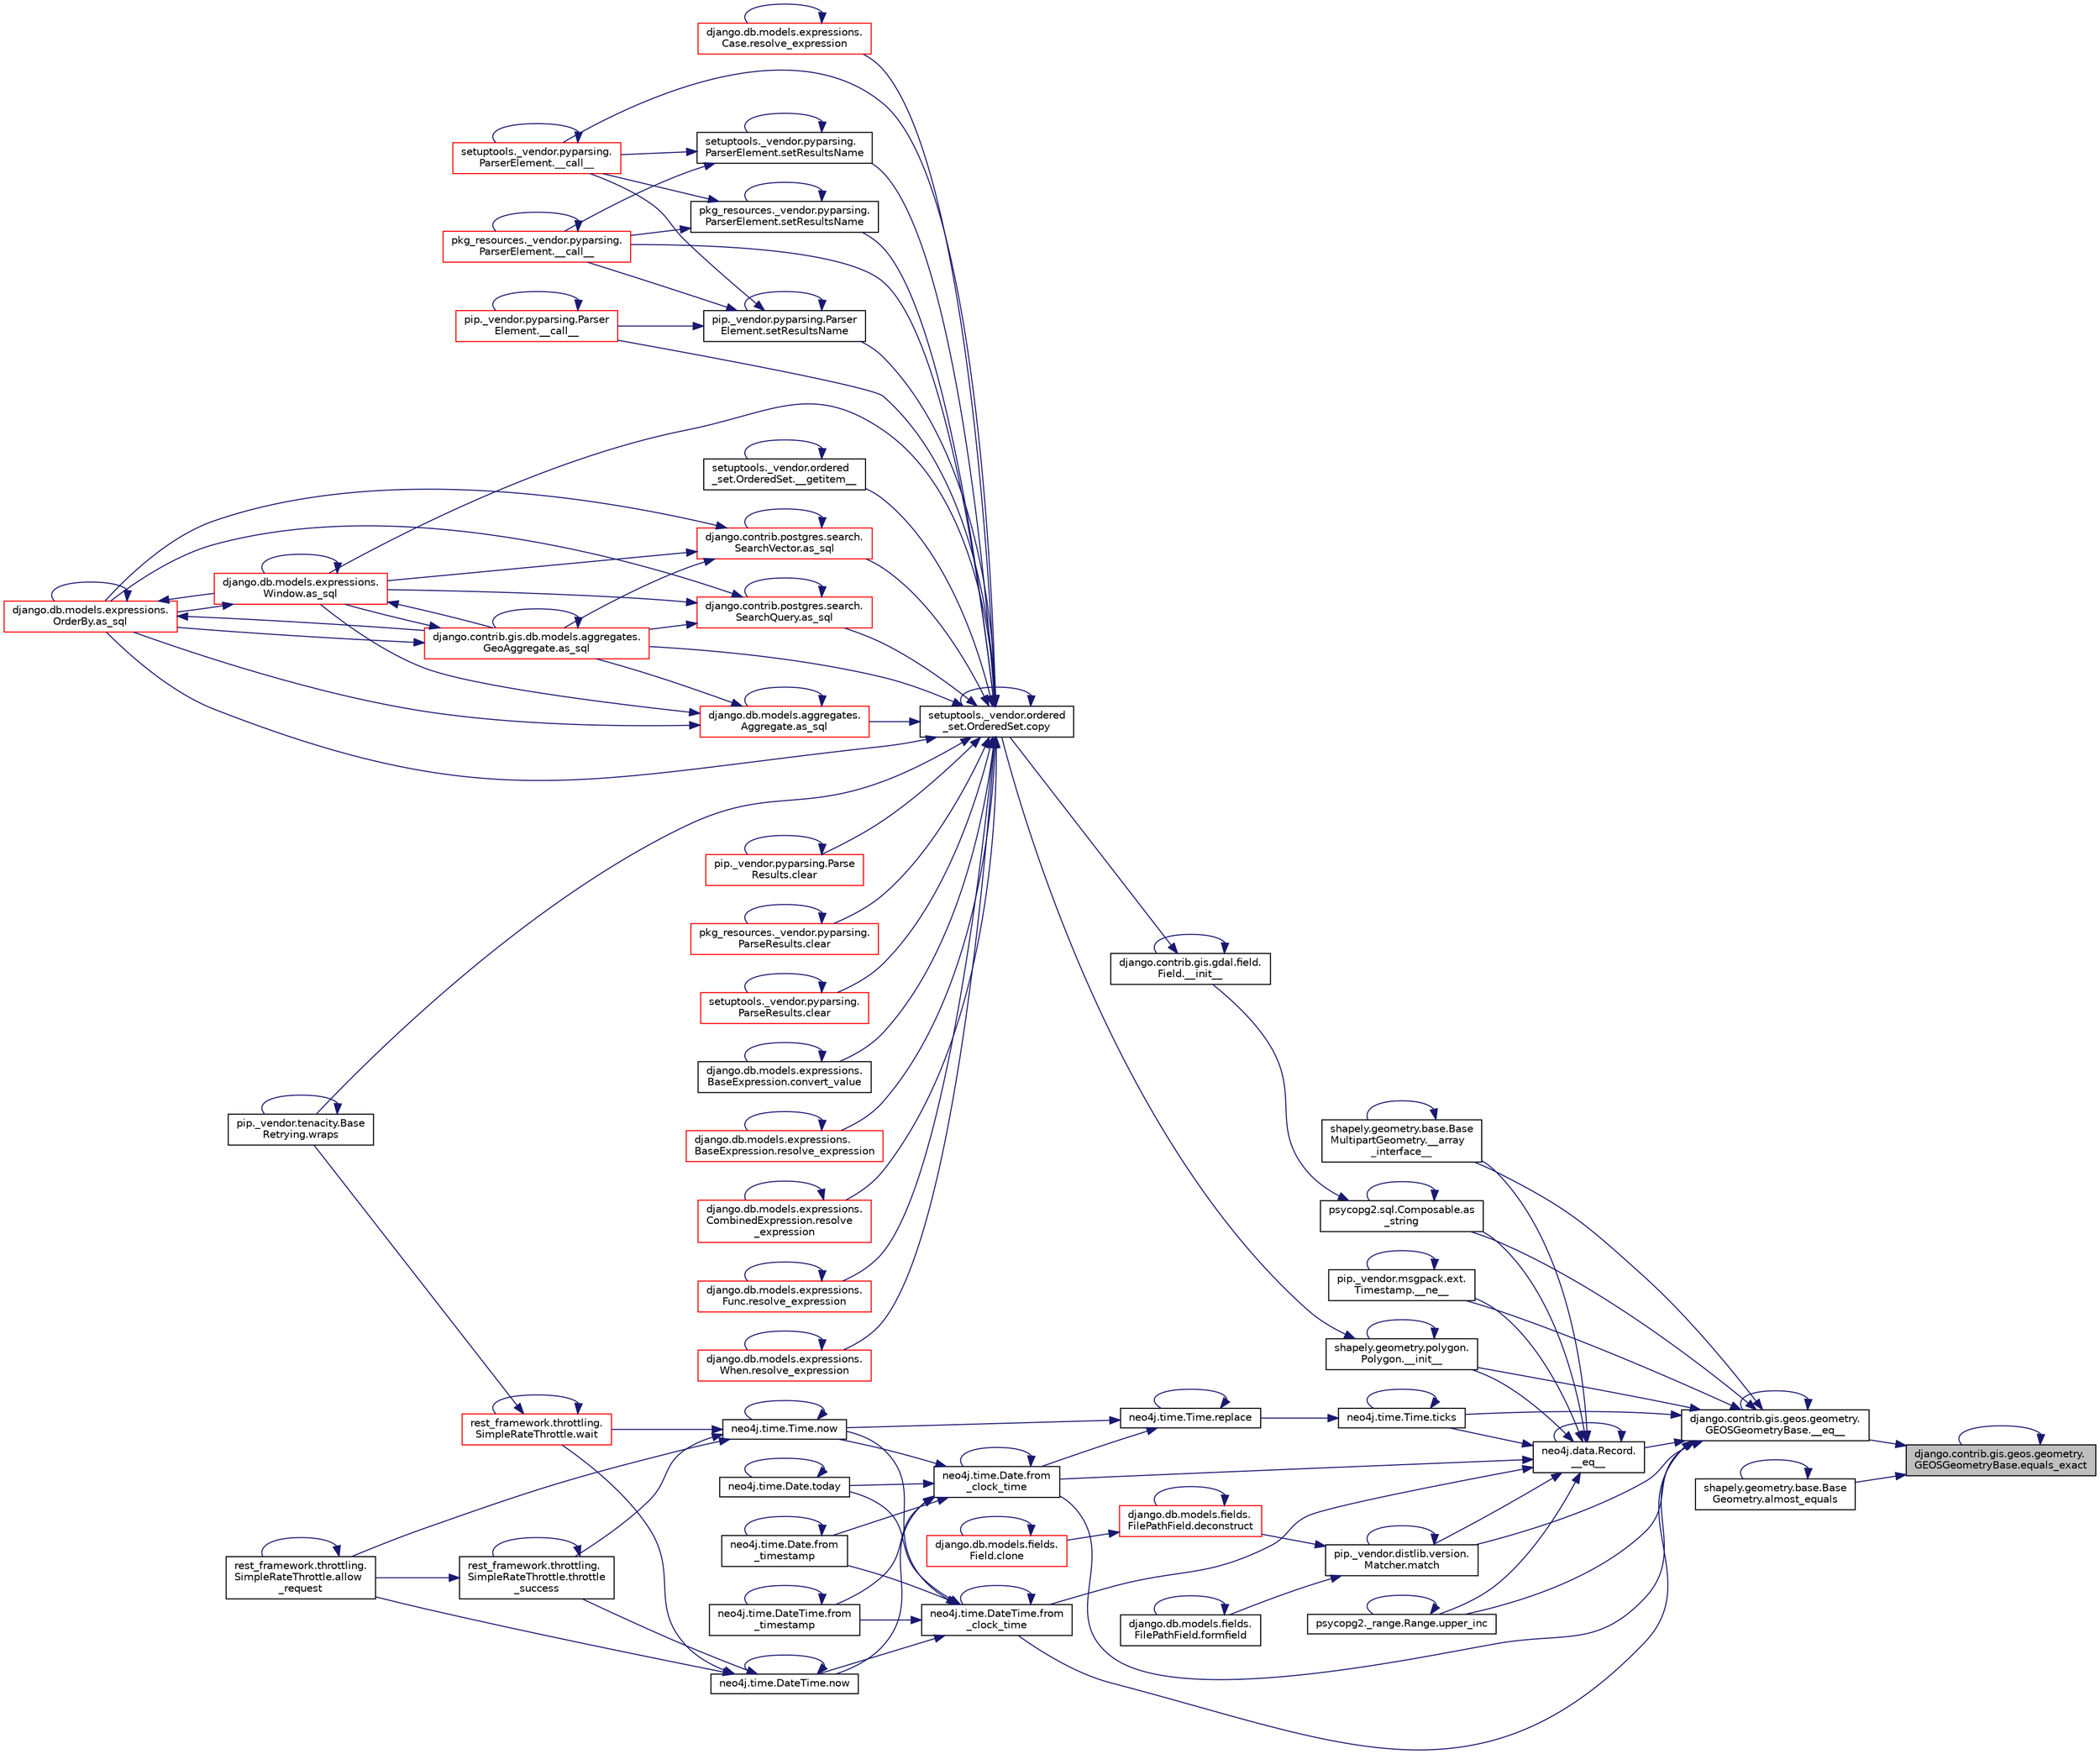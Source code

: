 digraph "django.contrib.gis.geos.geometry.GEOSGeometryBase.equals_exact"
{
 // LATEX_PDF_SIZE
  edge [fontname="Helvetica",fontsize="10",labelfontname="Helvetica",labelfontsize="10"];
  node [fontname="Helvetica",fontsize="10",shape=record];
  rankdir="RL";
  Node1 [label="django.contrib.gis.geos.geometry.\lGEOSGeometryBase.equals_exact",height=0.2,width=0.4,color="black", fillcolor="grey75", style="filled", fontcolor="black",tooltip=" "];
  Node1 -> Node2 [dir="back",color="midnightblue",fontsize="10",style="solid",fontname="Helvetica"];
  Node2 [label="django.contrib.gis.geos.geometry.\lGEOSGeometryBase.__eq__",height=0.2,width=0.4,color="black", fillcolor="white", style="filled",URL="$d0/d97/classdjango_1_1contrib_1_1gis_1_1geos_1_1geometry_1_1_g_e_o_s_geometry_base.html#ac386bceb24e7d0892d59e1c1b82064bc",tooltip=" "];
  Node2 -> Node3 [dir="back",color="midnightblue",fontsize="10",style="solid",fontname="Helvetica"];
  Node3 [label="shapely.geometry.base.Base\lMultipartGeometry.__array\l_interface__",height=0.2,width=0.4,color="black", fillcolor="white", style="filled",URL="$df/d4a/classshapely_1_1geometry_1_1base_1_1_base_multipart_geometry.html#aa57caf9f9556c733425dee5dc556ac05",tooltip=" "];
  Node3 -> Node3 [dir="back",color="midnightblue",fontsize="10",style="solid",fontname="Helvetica"];
  Node2 -> Node2 [dir="back",color="midnightblue",fontsize="10",style="solid",fontname="Helvetica"];
  Node2 -> Node4 [dir="back",color="midnightblue",fontsize="10",style="solid",fontname="Helvetica"];
  Node4 [label="neo4j.data.Record.\l__eq__",height=0.2,width=0.4,color="black", fillcolor="white", style="filled",URL="$d8/da3/classneo4j_1_1data_1_1_record.html#a677599a593c35d675d8960d72462df9f",tooltip=" "];
  Node4 -> Node3 [dir="back",color="midnightblue",fontsize="10",style="solid",fontname="Helvetica"];
  Node4 -> Node4 [dir="back",color="midnightblue",fontsize="10",style="solid",fontname="Helvetica"];
  Node4 -> Node5 [dir="back",color="midnightblue",fontsize="10",style="solid",fontname="Helvetica"];
  Node5 [label="shapely.geometry.polygon.\lPolygon.__init__",height=0.2,width=0.4,color="black", fillcolor="white", style="filled",URL="$da/d80/classshapely_1_1geometry_1_1polygon_1_1_polygon.html#aa0b7892becd68ead1f110b5498c4e4be",tooltip=" "];
  Node5 -> Node5 [dir="back",color="midnightblue",fontsize="10",style="solid",fontname="Helvetica"];
  Node5 -> Node6 [dir="back",color="midnightblue",fontsize="10",style="solid",fontname="Helvetica"];
  Node6 [label="setuptools._vendor.ordered\l_set.OrderedSet.copy",height=0.2,width=0.4,color="black", fillcolor="white", style="filled",URL="$d0/d40/classsetuptools_1_1__vendor_1_1ordered__set_1_1_ordered_set.html#a84224c403039b9dac5d2794d85073053",tooltip=" "];
  Node6 -> Node7 [dir="back",color="midnightblue",fontsize="10",style="solid",fontname="Helvetica"];
  Node7 [label="pip._vendor.pyparsing.Parser\lElement.__call__",height=0.2,width=0.4,color="red", fillcolor="white", style="filled",URL="$df/d7f/classpip_1_1__vendor_1_1pyparsing_1_1_parser_element.html#ae345dfb10ea6a1e9c77120e86129ab16",tooltip=" "];
  Node7 -> Node7 [dir="back",color="midnightblue",fontsize="10",style="solid",fontname="Helvetica"];
  Node6 -> Node10 [dir="back",color="midnightblue",fontsize="10",style="solid",fontname="Helvetica"];
  Node10 [label="pkg_resources._vendor.pyparsing.\lParserElement.__call__",height=0.2,width=0.4,color="red", fillcolor="white", style="filled",URL="$de/df0/classpkg__resources_1_1__vendor_1_1pyparsing_1_1_parser_element.html#a43d9a7e720d29a80c49f63998712c9a5",tooltip=" "];
  Node10 -> Node10 [dir="back",color="midnightblue",fontsize="10",style="solid",fontname="Helvetica"];
  Node6 -> Node11 [dir="back",color="midnightblue",fontsize="10",style="solid",fontname="Helvetica"];
  Node11 [label="setuptools._vendor.pyparsing.\lParserElement.__call__",height=0.2,width=0.4,color="red", fillcolor="white", style="filled",URL="$d9/d25/classsetuptools_1_1__vendor_1_1pyparsing_1_1_parser_element.html#a7f154aa4d9339f88d2306325bf99b953",tooltip=" "];
  Node11 -> Node11 [dir="back",color="midnightblue",fontsize="10",style="solid",fontname="Helvetica"];
  Node6 -> Node12 [dir="back",color="midnightblue",fontsize="10",style="solid",fontname="Helvetica"];
  Node12 [label="setuptools._vendor.ordered\l_set.OrderedSet.__getitem__",height=0.2,width=0.4,color="black", fillcolor="white", style="filled",URL="$d0/d40/classsetuptools_1_1__vendor_1_1ordered__set_1_1_ordered_set.html#afa5d263824cc35374a0cf762672f68ae",tooltip=" "];
  Node12 -> Node12 [dir="back",color="midnightblue",fontsize="10",style="solid",fontname="Helvetica"];
  Node6 -> Node13 [dir="back",color="midnightblue",fontsize="10",style="solid",fontname="Helvetica"];
  Node13 [label="django.db.models.aggregates.\lAggregate.as_sql",height=0.2,width=0.4,color="red", fillcolor="white", style="filled",URL="$d7/d0c/classdjango_1_1db_1_1models_1_1aggregates_1_1_aggregate.html#a86af10d7994d4f7a535cb7476201db71",tooltip=" "];
  Node13 -> Node13 [dir="back",color="midnightblue",fontsize="10",style="solid",fontname="Helvetica"];
  Node13 -> Node16 [dir="back",color="midnightblue",fontsize="10",style="solid",fontname="Helvetica"];
  Node16 [label="django.contrib.gis.db.models.aggregates.\lGeoAggregate.as_sql",height=0.2,width=0.4,color="red", fillcolor="white", style="filled",URL="$df/dbe/classdjango_1_1contrib_1_1gis_1_1db_1_1models_1_1aggregates_1_1_geo_aggregate.html#a129bfb83cb8d965d40be63e974594fa7",tooltip=" "];
  Node16 -> Node16 [dir="back",color="midnightblue",fontsize="10",style="solid",fontname="Helvetica"];
  Node16 -> Node17 [dir="back",color="midnightblue",fontsize="10",style="solid",fontname="Helvetica"];
  Node17 [label="django.db.models.expressions.\lWindow.as_sql",height=0.2,width=0.4,color="red", fillcolor="white", style="filled",URL="$d6/d1c/classdjango_1_1db_1_1models_1_1expressions_1_1_window.html#a2a81a422e2884ef2026394b0f83416dc",tooltip=" "];
  Node17 -> Node16 [dir="back",color="midnightblue",fontsize="10",style="solid",fontname="Helvetica"];
  Node17 -> Node17 [dir="back",color="midnightblue",fontsize="10",style="solid",fontname="Helvetica"];
  Node17 -> Node18 [dir="back",color="midnightblue",fontsize="10",style="solid",fontname="Helvetica"];
  Node18 [label="django.db.models.expressions.\lOrderBy.as_sql",height=0.2,width=0.4,color="red", fillcolor="white", style="filled",URL="$da/d4d/classdjango_1_1db_1_1models_1_1expressions_1_1_order_by.html#a343064ad7cfdac310e95fd997ee6d4cc",tooltip=" "];
  Node18 -> Node16 [dir="back",color="midnightblue",fontsize="10",style="solid",fontname="Helvetica"];
  Node18 -> Node17 [dir="back",color="midnightblue",fontsize="10",style="solid",fontname="Helvetica"];
  Node18 -> Node18 [dir="back",color="midnightblue",fontsize="10",style="solid",fontname="Helvetica"];
  Node16 -> Node18 [dir="back",color="midnightblue",fontsize="10",style="solid",fontname="Helvetica"];
  Node13 -> Node17 [dir="back",color="midnightblue",fontsize="10",style="solid",fontname="Helvetica"];
  Node13 -> Node18 [dir="back",color="midnightblue",fontsize="10",style="solid",fontname="Helvetica"];
  Node6 -> Node16 [dir="back",color="midnightblue",fontsize="10",style="solid",fontname="Helvetica"];
  Node6 -> Node27 [dir="back",color="midnightblue",fontsize="10",style="solid",fontname="Helvetica"];
  Node27 [label="django.contrib.postgres.search.\lSearchVector.as_sql",height=0.2,width=0.4,color="red", fillcolor="white", style="filled",URL="$d3/d9b/classdjango_1_1contrib_1_1postgres_1_1search_1_1_search_vector.html#a20b770d5d88a5d8d2c6b3f60feb66e07",tooltip=" "];
  Node27 -> Node16 [dir="back",color="midnightblue",fontsize="10",style="solid",fontname="Helvetica"];
  Node27 -> Node27 [dir="back",color="midnightblue",fontsize="10",style="solid",fontname="Helvetica"];
  Node27 -> Node17 [dir="back",color="midnightblue",fontsize="10",style="solid",fontname="Helvetica"];
  Node27 -> Node18 [dir="back",color="midnightblue",fontsize="10",style="solid",fontname="Helvetica"];
  Node6 -> Node28 [dir="back",color="midnightblue",fontsize="10",style="solid",fontname="Helvetica"];
  Node28 [label="django.contrib.postgres.search.\lSearchQuery.as_sql",height=0.2,width=0.4,color="red", fillcolor="white", style="filled",URL="$d4/d5f/classdjango_1_1contrib_1_1postgres_1_1search_1_1_search_query.html#a08057a93d8da31c23329543b1d429539",tooltip=" "];
  Node28 -> Node16 [dir="back",color="midnightblue",fontsize="10",style="solid",fontname="Helvetica"];
  Node28 -> Node28 [dir="back",color="midnightblue",fontsize="10",style="solid",fontname="Helvetica"];
  Node28 -> Node17 [dir="back",color="midnightblue",fontsize="10",style="solid",fontname="Helvetica"];
  Node28 -> Node18 [dir="back",color="midnightblue",fontsize="10",style="solid",fontname="Helvetica"];
  Node6 -> Node17 [dir="back",color="midnightblue",fontsize="10",style="solid",fontname="Helvetica"];
  Node6 -> Node18 [dir="back",color="midnightblue",fontsize="10",style="solid",fontname="Helvetica"];
  Node6 -> Node29 [dir="back",color="midnightblue",fontsize="10",style="solid",fontname="Helvetica"];
  Node29 [label="pip._vendor.pyparsing.Parse\lResults.clear",height=0.2,width=0.4,color="red", fillcolor="white", style="filled",URL="$d3/d5b/classpip_1_1__vendor_1_1pyparsing_1_1_parse_results.html#ab6e049e34b90004c1d59069da7a5cc08",tooltip=" "];
  Node29 -> Node29 [dir="back",color="midnightblue",fontsize="10",style="solid",fontname="Helvetica"];
  Node6 -> Node208 [dir="back",color="midnightblue",fontsize="10",style="solid",fontname="Helvetica"];
  Node208 [label="pkg_resources._vendor.pyparsing.\lParseResults.clear",height=0.2,width=0.4,color="red", fillcolor="white", style="filled",URL="$d3/d93/classpkg__resources_1_1__vendor_1_1pyparsing_1_1_parse_results.html#a14a75f633961fdc58d077c5d26635038",tooltip=" "];
  Node208 -> Node208 [dir="back",color="midnightblue",fontsize="10",style="solid",fontname="Helvetica"];
  Node6 -> Node253 [dir="back",color="midnightblue",fontsize="10",style="solid",fontname="Helvetica"];
  Node253 [label="setuptools._vendor.pyparsing.\lParseResults.clear",height=0.2,width=0.4,color="red", fillcolor="white", style="filled",URL="$df/d77/classsetuptools_1_1__vendor_1_1pyparsing_1_1_parse_results.html#a2683a26b96b087edaec172f6f837058b",tooltip=" "];
  Node253 -> Node253 [dir="back",color="midnightblue",fontsize="10",style="solid",fontname="Helvetica"];
  Node6 -> Node254 [dir="back",color="midnightblue",fontsize="10",style="solid",fontname="Helvetica"];
  Node254 [label="django.db.models.expressions.\lBaseExpression.convert_value",height=0.2,width=0.4,color="black", fillcolor="white", style="filled",URL="$de/d6b/classdjango_1_1db_1_1models_1_1expressions_1_1_base_expression.html#a17a709653d93ba657fb2ed791346e38f",tooltip=" "];
  Node254 -> Node254 [dir="back",color="midnightblue",fontsize="10",style="solid",fontname="Helvetica"];
  Node6 -> Node6 [dir="back",color="midnightblue",fontsize="10",style="solid",fontname="Helvetica"];
  Node6 -> Node255 [dir="back",color="midnightblue",fontsize="10",style="solid",fontname="Helvetica"];
  Node255 [label="django.db.models.expressions.\lBaseExpression.resolve_expression",height=0.2,width=0.4,color="red", fillcolor="white", style="filled",URL="$de/d6b/classdjango_1_1db_1_1models_1_1expressions_1_1_base_expression.html#aa13750acce26e49830dd7f797f938bdc",tooltip=" "];
  Node255 -> Node255 [dir="back",color="midnightblue",fontsize="10",style="solid",fontname="Helvetica"];
  Node6 -> Node256 [dir="back",color="midnightblue",fontsize="10",style="solid",fontname="Helvetica"];
  Node256 [label="django.db.models.expressions.\lCombinedExpression.resolve\l_expression",height=0.2,width=0.4,color="red", fillcolor="white", style="filled",URL="$dc/d12/classdjango_1_1db_1_1models_1_1expressions_1_1_combined_expression.html#a48f503b2ffb0cf67a3064f0cfab1f191",tooltip=" "];
  Node256 -> Node256 [dir="back",color="midnightblue",fontsize="10",style="solid",fontname="Helvetica"];
  Node6 -> Node257 [dir="back",color="midnightblue",fontsize="10",style="solid",fontname="Helvetica"];
  Node257 [label="django.db.models.expressions.\lFunc.resolve_expression",height=0.2,width=0.4,color="red", fillcolor="white", style="filled",URL="$d8/d57/classdjango_1_1db_1_1models_1_1expressions_1_1_func.html#ad831ab3b8c4ec8e2c9ea0353d6790d38",tooltip=" "];
  Node257 -> Node257 [dir="back",color="midnightblue",fontsize="10",style="solid",fontname="Helvetica"];
  Node6 -> Node258 [dir="back",color="midnightblue",fontsize="10",style="solid",fontname="Helvetica"];
  Node258 [label="django.db.models.expressions.\lWhen.resolve_expression",height=0.2,width=0.4,color="red", fillcolor="white", style="filled",URL="$d6/dd5/classdjango_1_1db_1_1models_1_1expressions_1_1_when.html#a0a28feb711df427e6c0eae219e5b5981",tooltip=" "];
  Node258 -> Node258 [dir="back",color="midnightblue",fontsize="10",style="solid",fontname="Helvetica"];
  Node6 -> Node259 [dir="back",color="midnightblue",fontsize="10",style="solid",fontname="Helvetica"];
  Node259 [label="django.db.models.expressions.\lCase.resolve_expression",height=0.2,width=0.4,color="red", fillcolor="white", style="filled",URL="$dc/dfd/classdjango_1_1db_1_1models_1_1expressions_1_1_case.html#a54427dcdbedead4176f05b34572e85ad",tooltip=" "];
  Node259 -> Node259 [dir="back",color="midnightblue",fontsize="10",style="solid",fontname="Helvetica"];
  Node6 -> Node260 [dir="back",color="midnightblue",fontsize="10",style="solid",fontname="Helvetica"];
  Node260 [label="pip._vendor.pyparsing.Parser\lElement.setResultsName",height=0.2,width=0.4,color="black", fillcolor="white", style="filled",URL="$df/d7f/classpip_1_1__vendor_1_1pyparsing_1_1_parser_element.html#ab7887526af9674a6b7969bd4d9756bf9",tooltip=" "];
  Node260 -> Node7 [dir="back",color="midnightblue",fontsize="10",style="solid",fontname="Helvetica"];
  Node260 -> Node10 [dir="back",color="midnightblue",fontsize="10",style="solid",fontname="Helvetica"];
  Node260 -> Node11 [dir="back",color="midnightblue",fontsize="10",style="solid",fontname="Helvetica"];
  Node260 -> Node260 [dir="back",color="midnightblue",fontsize="10",style="solid",fontname="Helvetica"];
  Node6 -> Node261 [dir="back",color="midnightblue",fontsize="10",style="solid",fontname="Helvetica"];
  Node261 [label="pkg_resources._vendor.pyparsing.\lParserElement.setResultsName",height=0.2,width=0.4,color="black", fillcolor="white", style="filled",URL="$de/df0/classpkg__resources_1_1__vendor_1_1pyparsing_1_1_parser_element.html#a787aafab87357373be31819f83517344",tooltip=" "];
  Node261 -> Node10 [dir="back",color="midnightblue",fontsize="10",style="solid",fontname="Helvetica"];
  Node261 -> Node11 [dir="back",color="midnightblue",fontsize="10",style="solid",fontname="Helvetica"];
  Node261 -> Node261 [dir="back",color="midnightblue",fontsize="10",style="solid",fontname="Helvetica"];
  Node6 -> Node262 [dir="back",color="midnightblue",fontsize="10",style="solid",fontname="Helvetica"];
  Node262 [label="setuptools._vendor.pyparsing.\lParserElement.setResultsName",height=0.2,width=0.4,color="black", fillcolor="white", style="filled",URL="$d9/d25/classsetuptools_1_1__vendor_1_1pyparsing_1_1_parser_element.html#a3c4dc5305a3369fad37fc46442079a69",tooltip=" "];
  Node262 -> Node10 [dir="back",color="midnightblue",fontsize="10",style="solid",fontname="Helvetica"];
  Node262 -> Node11 [dir="back",color="midnightblue",fontsize="10",style="solid",fontname="Helvetica"];
  Node262 -> Node262 [dir="back",color="midnightblue",fontsize="10",style="solid",fontname="Helvetica"];
  Node6 -> Node263 [dir="back",color="midnightblue",fontsize="10",style="solid",fontname="Helvetica"];
  Node263 [label="pip._vendor.tenacity.Base\lRetrying.wraps",height=0.2,width=0.4,color="black", fillcolor="white", style="filled",URL="$d2/d69/classpip_1_1__vendor_1_1tenacity_1_1_base_retrying.html#ac425e76589ab1ebafc9603fc6f5d6784",tooltip=" "];
  Node263 -> Node263 [dir="back",color="midnightblue",fontsize="10",style="solid",fontname="Helvetica"];
  Node4 -> Node490 [dir="back",color="midnightblue",fontsize="10",style="solid",fontname="Helvetica"];
  Node490 [label="pip._vendor.msgpack.ext.\lTimestamp.__ne__",height=0.2,width=0.4,color="black", fillcolor="white", style="filled",URL="$d6/dd9/classpip_1_1__vendor_1_1msgpack_1_1ext_1_1_timestamp.html#a85bbfb0158c314f6747659d9d79fbc5f",tooltip=" "];
  Node490 -> Node490 [dir="back",color="midnightblue",fontsize="10",style="solid",fontname="Helvetica"];
  Node4 -> Node491 [dir="back",color="midnightblue",fontsize="10",style="solid",fontname="Helvetica"];
  Node491 [label="psycopg2.sql.Composable.as\l_string",height=0.2,width=0.4,color="black", fillcolor="white", style="filled",URL="$d8/d3d/classpsycopg2_1_1sql_1_1_composable.html#a77b13bb7380175e59facce7566dfb5f6",tooltip=" "];
  Node491 -> Node129 [dir="back",color="midnightblue",fontsize="10",style="solid",fontname="Helvetica"];
  Node129 [label="django.contrib.gis.gdal.field.\lField.__init__",height=0.2,width=0.4,color="black", fillcolor="white", style="filled",URL="$d8/d65/classdjango_1_1contrib_1_1gis_1_1gdal_1_1field_1_1_field.html#a96f67c1998176e29fac02e002fdff997",tooltip=" "];
  Node129 -> Node129 [dir="back",color="midnightblue",fontsize="10",style="solid",fontname="Helvetica"];
  Node129 -> Node6 [dir="back",color="midnightblue",fontsize="10",style="solid",fontname="Helvetica"];
  Node491 -> Node491 [dir="back",color="midnightblue",fontsize="10",style="solid",fontname="Helvetica"];
  Node4 -> Node200 [dir="back",color="midnightblue",fontsize="10",style="solid",fontname="Helvetica"];
  Node200 [label="neo4j.time.Date.from\l_clock_time",height=0.2,width=0.4,color="black", fillcolor="white", style="filled",URL="$d1/d6f/classneo4j_1_1time_1_1_date.html#a6e815a48a02a3f3d230e95d923cfb43b",tooltip=" "];
  Node200 -> Node200 [dir="back",color="midnightblue",fontsize="10",style="solid",fontname="Helvetica"];
  Node200 -> Node201 [dir="back",color="midnightblue",fontsize="10",style="solid",fontname="Helvetica"];
  Node201 [label="neo4j.time.Date.from\l_timestamp",height=0.2,width=0.4,color="black", fillcolor="white", style="filled",URL="$d1/d6f/classneo4j_1_1time_1_1_date.html#ad58021fec6b36c49f254926089415622",tooltip=" "];
  Node201 -> Node201 [dir="back",color="midnightblue",fontsize="10",style="solid",fontname="Helvetica"];
  Node200 -> Node202 [dir="back",color="midnightblue",fontsize="10",style="solid",fontname="Helvetica"];
  Node202 [label="neo4j.time.DateTime.from\l_timestamp",height=0.2,width=0.4,color="black", fillcolor="white", style="filled",URL="$d4/dcd/classneo4j_1_1time_1_1_date_time.html#a4d4684a2c591eafc581a2fda9ce123c9",tooltip=" "];
  Node202 -> Node202 [dir="back",color="midnightblue",fontsize="10",style="solid",fontname="Helvetica"];
  Node200 -> Node203 [dir="back",color="midnightblue",fontsize="10",style="solid",fontname="Helvetica"];
  Node203 [label="neo4j.time.Time.now",height=0.2,width=0.4,color="black", fillcolor="white", style="filled",URL="$db/d2a/classneo4j_1_1time_1_1_time.html#af50231a17a30a4c4cee2fcad3c023f46",tooltip=" "];
  Node203 -> Node204 [dir="back",color="midnightblue",fontsize="10",style="solid",fontname="Helvetica"];
  Node204 [label="rest_framework.throttling.\lSimpleRateThrottle.allow\l_request",height=0.2,width=0.4,color="black", fillcolor="white", style="filled",URL="$db/d10/classrest__framework_1_1throttling_1_1_simple_rate_throttle.html#a3a1a0086aac8acc2c4eb464da94bc57c",tooltip=" "];
  Node204 -> Node204 [dir="back",color="midnightblue",fontsize="10",style="solid",fontname="Helvetica"];
  Node203 -> Node203 [dir="back",color="midnightblue",fontsize="10",style="solid",fontname="Helvetica"];
  Node203 -> Node205 [dir="back",color="midnightblue",fontsize="10",style="solid",fontname="Helvetica"];
  Node205 [label="rest_framework.throttling.\lSimpleRateThrottle.throttle\l_success",height=0.2,width=0.4,color="black", fillcolor="white", style="filled",URL="$db/d10/classrest__framework_1_1throttling_1_1_simple_rate_throttle.html#a4577bae80c8467eb84f2224aa62c8ccc",tooltip=" "];
  Node205 -> Node204 [dir="back",color="midnightblue",fontsize="10",style="solid",fontname="Helvetica"];
  Node205 -> Node205 [dir="back",color="midnightblue",fontsize="10",style="solid",fontname="Helvetica"];
  Node203 -> Node206 [dir="back",color="midnightblue",fontsize="10",style="solid",fontname="Helvetica"];
  Node206 [label="rest_framework.throttling.\lSimpleRateThrottle.wait",height=0.2,width=0.4,color="red", fillcolor="white", style="filled",URL="$db/d10/classrest__framework_1_1throttling_1_1_simple_rate_throttle.html#a39f992dea7415ce6caf04640291a8628",tooltip=" "];
  Node206 -> Node206 [dir="back",color="midnightblue",fontsize="10",style="solid",fontname="Helvetica"];
  Node206 -> Node263 [dir="back",color="midnightblue",fontsize="10",style="solid",fontname="Helvetica"];
  Node200 -> Node264 [dir="back",color="midnightblue",fontsize="10",style="solid",fontname="Helvetica"];
  Node264 [label="neo4j.time.DateTime.now",height=0.2,width=0.4,color="black", fillcolor="white", style="filled",URL="$d4/dcd/classneo4j_1_1time_1_1_date_time.html#a2b498ad246b4e6ad2238a68ad375ce34",tooltip=" "];
  Node264 -> Node204 [dir="back",color="midnightblue",fontsize="10",style="solid",fontname="Helvetica"];
  Node264 -> Node264 [dir="back",color="midnightblue",fontsize="10",style="solid",fontname="Helvetica"];
  Node264 -> Node205 [dir="back",color="midnightblue",fontsize="10",style="solid",fontname="Helvetica"];
  Node264 -> Node206 [dir="back",color="midnightblue",fontsize="10",style="solid",fontname="Helvetica"];
  Node200 -> Node265 [dir="back",color="midnightblue",fontsize="10",style="solid",fontname="Helvetica"];
  Node265 [label="neo4j.time.Date.today",height=0.2,width=0.4,color="black", fillcolor="white", style="filled",URL="$d1/d6f/classneo4j_1_1time_1_1_date.html#a9f063ca6ba2a1f9c67cb16ee405d8c93",tooltip=" "];
  Node265 -> Node265 [dir="back",color="midnightblue",fontsize="10",style="solid",fontname="Helvetica"];
  Node4 -> Node266 [dir="back",color="midnightblue",fontsize="10",style="solid",fontname="Helvetica"];
  Node266 [label="neo4j.time.DateTime.from\l_clock_time",height=0.2,width=0.4,color="black", fillcolor="white", style="filled",URL="$d4/dcd/classneo4j_1_1time_1_1_date_time.html#a12a2d4d1586b225b0a6156d4e6d4cc0c",tooltip=" "];
  Node266 -> Node266 [dir="back",color="midnightblue",fontsize="10",style="solid",fontname="Helvetica"];
  Node266 -> Node201 [dir="back",color="midnightblue",fontsize="10",style="solid",fontname="Helvetica"];
  Node266 -> Node202 [dir="back",color="midnightblue",fontsize="10",style="solid",fontname="Helvetica"];
  Node266 -> Node203 [dir="back",color="midnightblue",fontsize="10",style="solid",fontname="Helvetica"];
  Node266 -> Node264 [dir="back",color="midnightblue",fontsize="10",style="solid",fontname="Helvetica"];
  Node266 -> Node265 [dir="back",color="midnightblue",fontsize="10",style="solid",fontname="Helvetica"];
  Node4 -> Node492 [dir="back",color="midnightblue",fontsize="10",style="solid",fontname="Helvetica"];
  Node492 [label="pip._vendor.distlib.version.\lMatcher.match",height=0.2,width=0.4,color="black", fillcolor="white", style="filled",URL="$d3/d6b/classpip_1_1__vendor_1_1distlib_1_1version_1_1_matcher.html#abab07ac81cd23c3863693a3986eca843",tooltip=" "];
  Node492 -> Node493 [dir="back",color="midnightblue",fontsize="10",style="solid",fontname="Helvetica"];
  Node493 [label="django.db.models.fields.\lFilePathField.deconstruct",height=0.2,width=0.4,color="red", fillcolor="white", style="filled",URL="$d9/d58/classdjango_1_1db_1_1models_1_1fields_1_1_file_path_field.html#a52225a0c3baf7a5125007fadbe78dd22",tooltip=" "];
  Node493 -> Node320 [dir="back",color="midnightblue",fontsize="10",style="solid",fontname="Helvetica"];
  Node320 [label="django.db.models.fields.\lField.clone",height=0.2,width=0.4,color="red", fillcolor="white", style="filled",URL="$db/d75/classdjango_1_1db_1_1models_1_1fields_1_1_field.html#ae8df23501cdf746b169871b4c3b8fd68",tooltip=" "];
  Node320 -> Node320 [dir="back",color="midnightblue",fontsize="10",style="solid",fontname="Helvetica"];
  Node493 -> Node493 [dir="back",color="midnightblue",fontsize="10",style="solid",fontname="Helvetica"];
  Node492 -> Node494 [dir="back",color="midnightblue",fontsize="10",style="solid",fontname="Helvetica"];
  Node494 [label="django.db.models.fields.\lFilePathField.formfield",height=0.2,width=0.4,color="black", fillcolor="white", style="filled",URL="$d9/d58/classdjango_1_1db_1_1models_1_1fields_1_1_file_path_field.html#ac5c572bd8cd58aa14d0fa9341c935e62",tooltip=" "];
  Node494 -> Node494 [dir="back",color="midnightblue",fontsize="10",style="solid",fontname="Helvetica"];
  Node492 -> Node492 [dir="back",color="midnightblue",fontsize="10",style="solid",fontname="Helvetica"];
  Node4 -> Node267 [dir="back",color="midnightblue",fontsize="10",style="solid",fontname="Helvetica"];
  Node267 [label="neo4j.time.Time.ticks",height=0.2,width=0.4,color="black", fillcolor="white", style="filled",URL="$db/d2a/classneo4j_1_1time_1_1_time.html#af3cbc3ab118ea3f7c8aaee2cc13a89e1",tooltip=" "];
  Node267 -> Node268 [dir="back",color="midnightblue",fontsize="10",style="solid",fontname="Helvetica"];
  Node268 [label="neo4j.time.Time.replace",height=0.2,width=0.4,color="black", fillcolor="white", style="filled",URL="$db/d2a/classneo4j_1_1time_1_1_time.html#a5460a840afb4c8da3de9bb82646b9c28",tooltip=" "];
  Node268 -> Node200 [dir="back",color="midnightblue",fontsize="10",style="solid",fontname="Helvetica"];
  Node268 -> Node203 [dir="back",color="midnightblue",fontsize="10",style="solid",fontname="Helvetica"];
  Node268 -> Node268 [dir="back",color="midnightblue",fontsize="10",style="solid",fontname="Helvetica"];
  Node267 -> Node267 [dir="back",color="midnightblue",fontsize="10",style="solid",fontname="Helvetica"];
  Node4 -> Node495 [dir="back",color="midnightblue",fontsize="10",style="solid",fontname="Helvetica"];
  Node495 [label="psycopg2._range.Range.upper_inc",height=0.2,width=0.4,color="black", fillcolor="white", style="filled",URL="$d0/dea/classpsycopg2_1_1__range_1_1_range.html#ab960d4f6c5956499e88d2b70b5043423",tooltip=" "];
  Node495 -> Node495 [dir="back",color="midnightblue",fontsize="10",style="solid",fontname="Helvetica"];
  Node2 -> Node5 [dir="back",color="midnightblue",fontsize="10",style="solid",fontname="Helvetica"];
  Node2 -> Node490 [dir="back",color="midnightblue",fontsize="10",style="solid",fontname="Helvetica"];
  Node2 -> Node491 [dir="back",color="midnightblue",fontsize="10",style="solid",fontname="Helvetica"];
  Node2 -> Node200 [dir="back",color="midnightblue",fontsize="10",style="solid",fontname="Helvetica"];
  Node2 -> Node266 [dir="back",color="midnightblue",fontsize="10",style="solid",fontname="Helvetica"];
  Node2 -> Node492 [dir="back",color="midnightblue",fontsize="10",style="solid",fontname="Helvetica"];
  Node2 -> Node267 [dir="back",color="midnightblue",fontsize="10",style="solid",fontname="Helvetica"];
  Node2 -> Node495 [dir="back",color="midnightblue",fontsize="10",style="solid",fontname="Helvetica"];
  Node1 -> Node678 [dir="back",color="midnightblue",fontsize="10",style="solid",fontname="Helvetica"];
  Node678 [label="shapely.geometry.base.Base\lGeometry.almost_equals",height=0.2,width=0.4,color="black", fillcolor="white", style="filled",URL="$db/d41/classshapely_1_1geometry_1_1base_1_1_base_geometry.html#a11abdf9bf0812805707261d3d24b312b",tooltip=" "];
  Node678 -> Node678 [dir="back",color="midnightblue",fontsize="10",style="solid",fontname="Helvetica"];
  Node1 -> Node1 [dir="back",color="midnightblue",fontsize="10",style="solid",fontname="Helvetica"];
}
